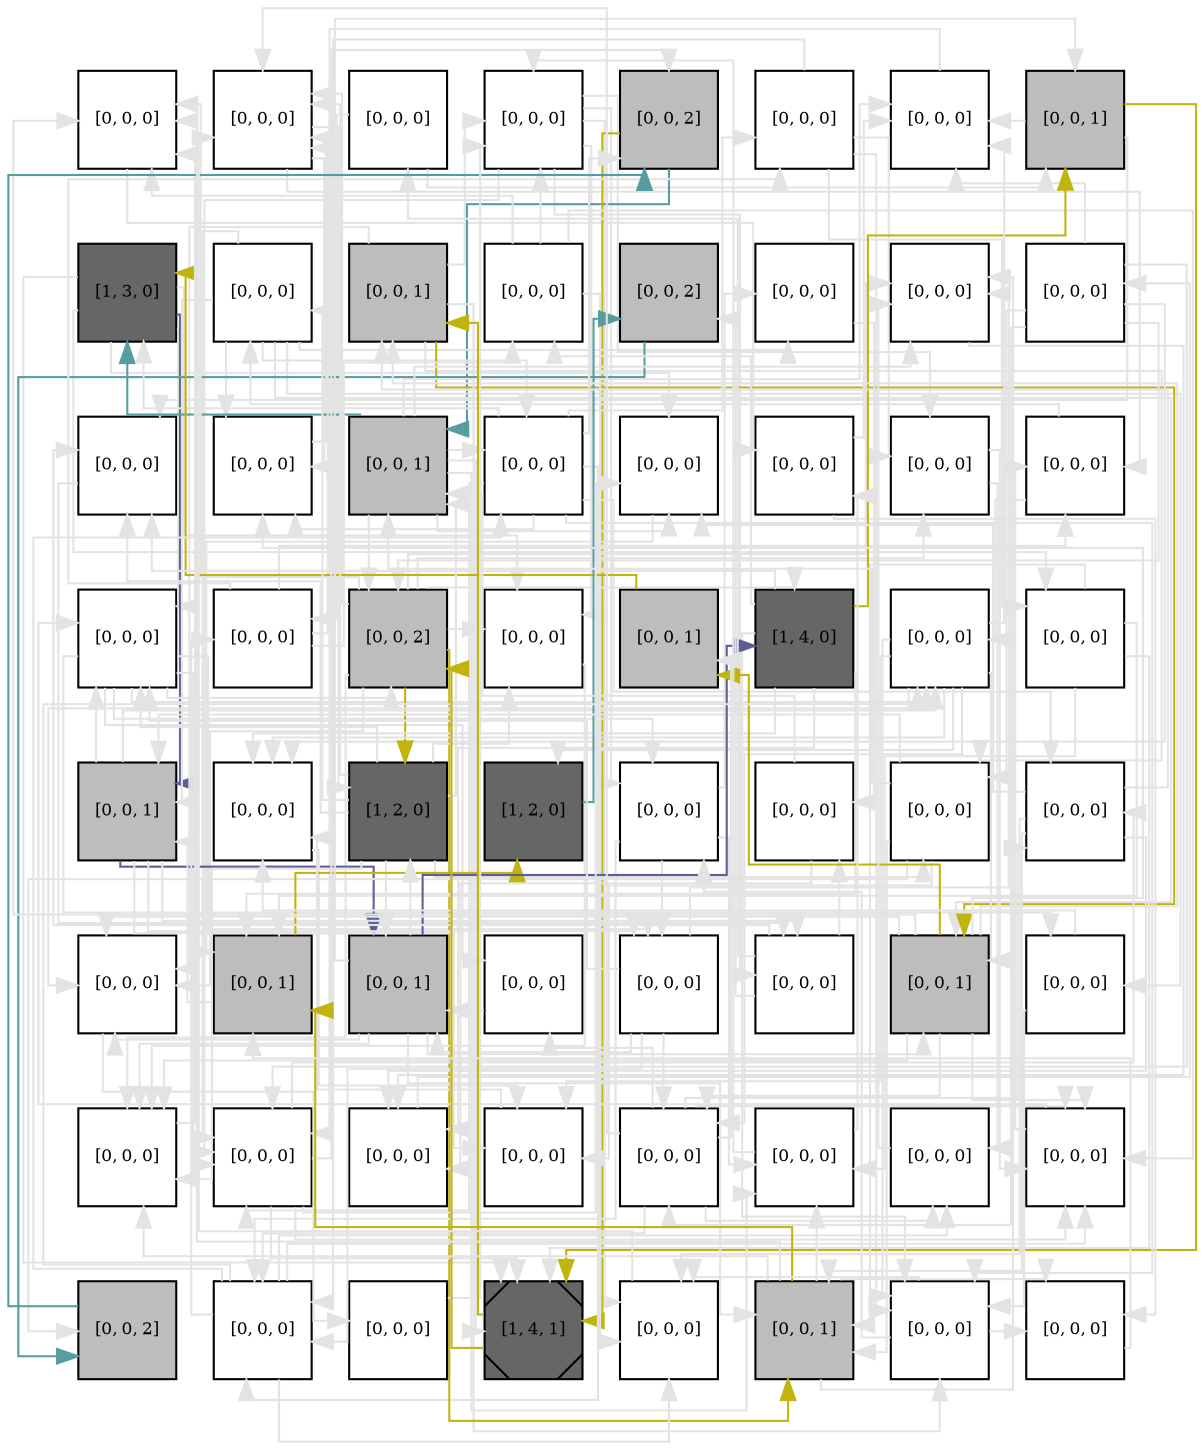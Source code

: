 digraph layout  {
rankdir=TB;
splines=ortho;
node [fixedsize=false, style=filled, width="0.6"];
edge [constraint=false];
0 [fillcolor="#FFFFFF", fontsize=8, label="[0, 0, 0]", shape=square, tooltip="name: None,\nin_degree: 5,\nout_degree: 1"];
1 [fillcolor="#FFFFFF", fontsize=8, label="[0, 0, 0]", shape=square, tooltip="name: None,\nin_degree: 6,\nout_degree: 3"];
2 [fillcolor="#FFFFFF", fontsize=8, label="[0, 0, 0]", shape=square, tooltip="name: None,\nin_degree: 1,\nout_degree: 2"];
3 [fillcolor="#FFFFFF", fontsize=8, label="[0, 0, 0]", shape=square, tooltip="name: None,\nin_degree: 4,\nout_degree: 6"];
4 [fillcolor="#bdbdbd", fontsize=8, label="[0, 0, 2]", shape=square, tooltip="name: None,\nin_degree: 3,\nout_degree: 2"];
5 [fillcolor="#FFFFFF", fontsize=8, label="[0, 0, 0]", shape=square, tooltip="name: None,\nin_degree: 2,\nout_degree: 4"];
6 [fillcolor="#FFFFFF", fontsize=8, label="[0, 0, 0]", shape=square, tooltip="name: None,\nin_degree: 5,\nout_degree: 1"];
7 [fillcolor="#bdbdbd", fontsize=8, label="[0, 0, 1]", shape=square, tooltip="name: None,\nin_degree: 3,\nout_degree: 3"];
8 [fillcolor="#666666", fontsize=8, label="[1, 3, 0]", shape=square, tooltip="name:  CcrM ,\nin_degree: 3,\nout_degree: 6"];
9 [fillcolor="#FFFFFF", fontsize=8, label="[0, 0, 0]", shape=square, tooltip="name: None,\nin_degree: 2,\nout_degree: 7"];
10 [fillcolor="#bdbdbd", fontsize=8, label="[0, 0, 1]", shape=square, tooltip="name: None,\nin_degree: 3,\nout_degree: 5"];
11 [fillcolor="#FFFFFF", fontsize=8, label="[0, 0, 0]", shape=square, tooltip="name: None,\nin_degree: 2,\nout_degree: 4"];
12 [fillcolor="#bdbdbd", fontsize=8, label="[0, 0, 2]", shape=square, tooltip="name: None,\nin_degree: 2,\nout_degree: 1"];
13 [fillcolor="#FFFFFF", fontsize=8, label="[0, 0, 0]", shape=square, tooltip="name: None,\nin_degree: 2,\nout_degree: 1"];
14 [fillcolor="#FFFFFF", fontsize=8, label="[0, 0, 0]", shape=square, tooltip="name: None,\nin_degree: 5,\nout_degree: 1"];
15 [fillcolor="#FFFFFF", fontsize=8, label="[0, 0, 0]", shape=square, tooltip="name: None,\nin_degree: 1,\nout_degree: 6"];
16 [fillcolor="#FFFFFF", fontsize=8, label="[0, 0, 0]", shape=square, tooltip="name: None,\nin_degree: 4,\nout_degree: 1"];
17 [fillcolor="#FFFFFF", fontsize=8, label="[0, 0, 0]", shape=square, tooltip="name: None,\nin_degree: 4,\nout_degree: 1"];
18 [fillcolor="#bdbdbd", fontsize=8, label="[0, 0, 1]", shape=square, tooltip="name: None,\nin_degree: 4,\nout_degree: 8"];
19 [fillcolor="#FFFFFF", fontsize=8, label="[0, 0, 0]", shape=square, tooltip="name: None,\nin_degree: 3,\nout_degree: 8"];
20 [fillcolor="#FFFFFF", fontsize=8, label="[0, 0, 0]", shape=square, tooltip="name: None,\nin_degree: 4,\nout_degree: 1"];
21 [fillcolor="#FFFFFF", fontsize=8, label="[0, 0, 0]", shape=square, tooltip="name: None,\nin_degree: 2,\nout_degree: 2"];
22 [fillcolor="#FFFFFF", fontsize=8, label="[0, 0, 0]", shape=square, tooltip="name: None,\nin_degree: 3,\nout_degree: 2"];
23 [fillcolor="#FFFFFF", fontsize=8, label="[0, 0, 0]", shape=square, tooltip="name: None,\nin_degree: 3,\nout_degree: 2"];
24 [fillcolor="#FFFFFF", fontsize=8, label="[0, 0, 0]", shape=square, tooltip="name: None,\nin_degree: 5,\nout_degree: 7"];
25 [fillcolor="#FFFFFF", fontsize=8, label="[0, 0, 0]", shape=square, tooltip="name: None,\nin_degree: 2,\nout_degree: 4"];
26 [fillcolor="#bdbdbd", fontsize=8, label="[0, 0, 2]", shape=square, tooltip="name: None,\nin_degree: 4,\nout_degree: 10"];
27 [fillcolor="#FFFFFF", fontsize=8, label="[0, 0, 0]", shape=square, tooltip="name: None,\nin_degree: 4,\nout_degree: 1"];
28 [fillcolor="#bdbdbd", fontsize=8, label="[0, 0, 1]", shape=square, tooltip="name: None,\nin_degree: 2,\nout_degree: 1"];
29 [fillcolor="#666666", fontsize=8, label="[1, 4, 0]", shape=square, tooltip="name:  DnaA ,\nin_degree: 2,\nout_degree: 7"];
30 [fillcolor="#FFFFFF", fontsize=8, label="[0, 0, 0]", shape=square, tooltip="name: None,\nin_degree: 4,\nout_degree: 8"];
31 [fillcolor="#FFFFFF", fontsize=8, label="[0, 0, 0]", shape=square, tooltip="name: None,\nin_degree: 2,\nout_degree: 4"];
32 [fillcolor="#bdbdbd", fontsize=8, label="[0, 0, 1]", shape=square, tooltip="name: None,\nin_degree: 4,\nout_degree: 6"];
33 [fillcolor="#FFFFFF", fontsize=8, label="[0, 0, 0]", shape=square, tooltip="name: None,\nin_degree: 5,\nout_degree: 1"];
34 [fillcolor="#666666", fontsize=8, label="[1, 2, 0]", shape=square, tooltip="name:  GcrA ,\nin_degree: 3,\nout_degree: 9"];
35 [fillcolor="#666666", fontsize=8, label="[1, 2, 0]", shape=square, tooltip="name:  SciP ,\nin_degree: 2,\nout_degree: 1"];
36 [fillcolor="#FFFFFF", fontsize=8, label="[0, 0, 0]", shape=square, tooltip="name: None,\nin_degree: 3,\nout_degree: 4"];
37 [fillcolor="#FFFFFF", fontsize=8, label="[0, 0, 0]", shape=square, tooltip="name: None,\nin_degree: 2,\nout_degree: 2"];
38 [fillcolor="#FFFFFF", fontsize=8, label="[0, 0, 0]", shape=square, tooltip="name: None,\nin_degree: 3,\nout_degree: 5"];
39 [fillcolor="#FFFFFF", fontsize=8, label="[0, 0, 0]", shape=square, tooltip="name: None,\nin_degree: 3,\nout_degree: 5"];
40 [fillcolor="#FFFFFF", fontsize=8, label="[0, 0, 0]", shape=square, tooltip="name: None,\nin_degree: 5,\nout_degree: 1"];
41 [fillcolor="#bdbdbd", fontsize=8, label="[0, 0, 1]", shape=square, tooltip="name: None,\nin_degree: 5,\nout_degree: 2"];
42 [fillcolor="#bdbdbd", fontsize=8, label="[0, 0, 1]", shape=square, tooltip="name: None,\nin_degree: 4,\nout_degree: 7"];
43 [fillcolor="#FFFFFF", fontsize=8, label="[0, 0, 0]", shape=square, tooltip="name: None,\nin_degree: 2,\nout_degree: 1"];
44 [fillcolor="#FFFFFF", fontsize=8, label="[0, 0, 0]", shape=square, tooltip="name: None,\nin_degree: 3,\nout_degree: 5"];
45 [fillcolor="#FFFFFF", fontsize=8, label="[0, 0, 0]", shape=square, tooltip="name: None,\nin_degree: 3,\nout_degree: 4"];
46 [fillcolor="#bdbdbd", fontsize=8, label="[0, 0, 1]", shape=square, tooltip="name: None,\nin_degree: 4,\nout_degree: 8"];
47 [fillcolor="#FFFFFF", fontsize=8, label="[0, 0, 0]", shape=square, tooltip="name: None,\nin_degree: 2,\nout_degree: 2"];
48 [fillcolor="#FFFFFF", fontsize=8, label="[0, 0, 0]", shape=square, tooltip="name: None,\nin_degree: 6,\nout_degree: 1"];
49 [fillcolor="#FFFFFF", fontsize=8, label="[0, 0, 0]", shape=square, tooltip="name: None,\nin_degree: 6,\nout_degree: 5"];
50 [fillcolor="#FFFFFF", fontsize=8, label="[0, 0, 0]", shape=square, tooltip="name: None,\nin_degree: 4,\nout_degree: 1"];
51 [fillcolor="#FFFFFF", fontsize=8, label="[0, 0, 0]", shape=square, tooltip="name: None,\nin_degree: 4,\nout_degree: 1"];
52 [fillcolor="#FFFFFF", fontsize=8, label="[0, 0, 0]", shape=square, tooltip="name: None,\nin_degree: 4,\nout_degree: 7"];
53 [fillcolor="#FFFFFF", fontsize=8, label="[0, 0, 0]", shape=square, tooltip="name: None,\nin_degree: 4,\nout_degree: 2"];
54 [fillcolor="#FFFFFF", fontsize=8, label="[0, 0, 0]", shape=square, tooltip="name: None,\nin_degree: 3,\nout_degree: 1"];
55 [fillcolor="#FFFFFF", fontsize=8, label="[0, 0, 0]", shape=square, tooltip="name: None,\nin_degree: 6,\nout_degree: 2"];
56 [fillcolor="#bdbdbd", fontsize=8, label="[0, 0, 2]", shape=square, tooltip="name: None,\nin_degree: 2,\nout_degree: 1"];
57 [fillcolor="#FFFFFF", fontsize=8, label="[0, 0, 0]", shape=square, tooltip="name: None,\nin_degree: 5,\nout_degree: 6"];
58 [fillcolor="#FFFFFF", fontsize=8, label="[0, 0, 0]", shape=square, tooltip="name: None,\nin_degree: 1,\nout_degree: 1"];
59 [fillcolor="#666666", fontsize=8, label="[1, 4, 1]", shape=Msquare, tooltip="name:  CtrA ,\nin_degree: 6,\nout_degree: 2"];
60 [fillcolor="#FFFFFF", fontsize=8, label="[0, 0, 0]", shape=square, tooltip="name: None,\nin_degree: 5,\nout_degree: 1"];
61 [fillcolor="#bdbdbd", fontsize=8, label="[0, 0, 1]", shape=square, tooltip="name: None,\nin_degree: 5,\nout_degree: 6"];
62 [fillcolor="#FFFFFF", fontsize=8, label="[0, 0, 0]", shape=square, tooltip="name: None,\nin_degree: 6,\nout_degree: 3"];
63 [fillcolor="#FFFFFF", fontsize=8, label="[0, 0, 0]", shape=square, tooltip="name: None,\nin_degree: 3,\nout_degree: 1"];
0 -> 21  [color=grey89, style="penwidth(0.1)", tooltip=" ", weight=1];
1 -> 23  [color=grey89, style="penwidth(0.1)", tooltip=" ", weight=1];
1 -> 17  [color=grey89, style="penwidth(0.1)", tooltip=" ", weight=1];
1 -> 34  [color=grey89, style="penwidth(0.1)", tooltip=" ", weight=1];
2 -> 25  [color=grey89, style="penwidth(0.1)", tooltip=" ", weight=1];
2 -> 7  [color=grey89, style="penwidth(0.1)", tooltip=" ", weight=1];
3 -> 49  [color=grey89, style="penwidth(0.1)", tooltip=" ", weight=1];
3 -> 45  [color=grey89, style="penwidth(0.1)", tooltip=" ", weight=1];
3 -> 36  [color=grey89, style="penwidth(0.1)", tooltip=" ", weight=1];
3 -> 22  [color=grey89, style="penwidth(0.1)", tooltip=" ", weight=1];
3 -> 60  [color=grey89, style="penwidth(0.1)", tooltip=" ", weight=1];
3 -> 27  [color=grey89, style="penwidth(0.1)", tooltip=" ", weight=1];
4 -> 59  [color="#C2B40F", style="penwidth(0.1)", tooltip="35( SciP ) to 59( CtrA )", weight=1];
4 -> 18  [color="#559D9F", style="penwidth(0.1)", tooltip="35( SciP ) to 8( CcrM )", weight=1];
5 -> 31  [color=grey89, style="penwidth(0.1)", tooltip=" ", weight=1];
5 -> 22  [color=grey89, style="penwidth(0.1)", tooltip=" ", weight=1];
5 -> 62  [color=grey89, style="penwidth(0.1)", tooltip=" ", weight=1];
5 -> 57  [color=grey89, style="penwidth(0.1)", tooltip=" ", weight=1];
6 -> 49  [color=grey89, style="penwidth(0.1)", tooltip=" ", weight=1];
7 -> 16  [color=grey89, style="penwidth(0.1)", tooltip=" ", weight=1];
7 -> 59  [color="#C2B40F", style="penwidth(0.1)", tooltip="29( DnaA ) to 34( GcrA )", weight=1];
7 -> 6  [color=grey89, style="penwidth(0.1)", tooltip=" ", weight=1];
8 -> 32  [color="#5B5E99", style="penwidth(0.1)", tooltip="8( CcrM ) to 29( DnaA )", weight=1];
8 -> 27  [color=grey89, style="penwidth(0.1)", tooltip=" ", weight=1];
8 -> 31  [color=grey89, style="penwidth(0.1)", tooltip=" ", weight=1];
8 -> 24  [color=grey89, style="penwidth(0.1)", tooltip=" ", weight=1];
8 -> 20  [color=grey89, style="penwidth(0.1)", tooltip=" ", weight=1];
8 -> 59  [color=grey89, style="penwidth(0.1)", tooltip=" ", weight=1];
9 -> 17  [color=grey89, style="penwidth(0.1)", tooltip=" ", weight=1];
9 -> 46  [color=grey89, style="penwidth(0.1)", tooltip=" ", weight=1];
9 -> 13  [color=grey89, style="penwidth(0.1)", tooltip=" ", weight=1];
9 -> 32  [color=grey89, style="penwidth(0.1)", tooltip=" ", weight=1];
9 -> 49  [color=grey89, style="penwidth(0.1)", tooltip=" ", weight=1];
9 -> 47  [color=grey89, style="penwidth(0.1)", tooltip=" ", weight=1];
9 -> 19  [color=grey89, style="penwidth(0.1)", tooltip=" ", weight=1];
10 -> 46  [color="#C2B40F", style="penwidth(0.1)", tooltip="59( CtrA ) to 8( CcrM )", weight=1];
10 -> 38  [color=grey89, style="penwidth(0.1)", tooltip=" ", weight=1];
10 -> 62  [color=grey89, style="penwidth(0.1)", tooltip=" ", weight=1];
10 -> 3  [color=grey89, style="penwidth(0.1)", tooltip=" ", weight=1];
10 -> 40  [color=grey89, style="penwidth(0.1)", tooltip=" ", weight=1];
11 -> 0  [color=grey89, style="penwidth(0.1)", tooltip=" ", weight=1];
11 -> 60  [color=grey89, style="penwidth(0.1)", tooltip=" ", weight=1];
11 -> 3  [color=grey89, style="penwidth(0.1)", tooltip=" ", weight=1];
11 -> 55  [color=grey89, style="penwidth(0.1)", tooltip=" ", weight=1];
12 -> 56  [color="#559D9F", style="penwidth(0.1)", tooltip="35( SciP ) to 8( CcrM )", weight=1];
13 -> 37  [color=grey89, style="penwidth(0.1)", tooltip=" ", weight=1];
14 -> 50  [color=grey89, style="penwidth(0.1)", tooltip=" ", weight=1];
15 -> 38  [color=grey89, style="penwidth(0.1)", tooltip=" ", weight=1];
15 -> 26  [color=grey89, style="penwidth(0.1)", tooltip=" ", weight=1];
15 -> 33  [color=grey89, style="penwidth(0.1)", tooltip=" ", weight=1];
15 -> 49  [color=grey89, style="penwidth(0.1)", tooltip=" ", weight=1];
15 -> 6  [color=grey89, style="penwidth(0.1)", tooltip=" ", weight=1];
15 -> 52  [color=grey89, style="penwidth(0.1)", tooltip=" ", weight=1];
16 -> 45  [color=grey89, style="penwidth(0.1)", tooltip=" ", weight=1];
17 -> 1  [color=grey89, style="penwidth(0.1)", tooltip=" ", weight=1];
18 -> 14  [color=grey89, style="penwidth(0.1)", tooltip=" ", weight=1];
18 -> 6  [color=grey89, style="penwidth(0.1)", tooltip=" ", weight=1];
18 -> 26  [color=grey89, style="penwidth(0.1)", tooltip=" ", weight=1];
18 -> 19  [color=grey89, style="penwidth(0.1)", tooltip=" ", weight=1];
18 -> 8  [color="#559D9F", style="penwidth(0.1)", tooltip="35( SciP ) to 8( CcrM )", weight=1];
18 -> 59  [color=grey89, style="penwidth(0.1)", tooltip=" ", weight=1];
18 -> 53  [color=grey89, style="penwidth(0.1)", tooltip=" ", weight=1];
18 -> 20  [color=grey89, style="penwidth(0.1)", tooltip=" ", weight=1];
19 -> 62  [color=grey89, style="penwidth(0.1)", tooltip=" ", weight=1];
19 -> 39  [color=grey89, style="penwidth(0.1)", tooltip=" ", weight=1];
19 -> 4  [color=grey89, style="penwidth(0.1)", tooltip=" ", weight=1];
19 -> 5  [color=grey89, style="penwidth(0.1)", tooltip=" ", weight=1];
19 -> 57  [color=grey89, style="penwidth(0.1)", tooltip=" ", weight=1];
19 -> 49  [color=grey89, style="penwidth(0.1)", tooltip=" ", weight=1];
19 -> 8  [color=grey89, style="penwidth(0.1)", tooltip=" ", weight=1];
19 -> 17  [color=grey89, style="penwidth(0.1)", tooltip=" ", weight=1];
20 -> 41  [color=grey89, style="penwidth(0.1)", tooltip=" ", weight=1];
21 -> 63  [color=grey89, style="penwidth(0.1)", tooltip=" ", weight=1];
21 -> 6  [color=grey89, style="penwidth(0.1)", tooltip=" ", weight=1];
22 -> 54  [color=grey89, style="penwidth(0.1)", tooltip=" ", weight=1];
22 -> 55  [color=grey89, style="penwidth(0.1)", tooltip=" ", weight=1];
23 -> 30  [color=grey89, style="penwidth(0.1)", tooltip=" ", weight=1];
23 -> 9  [color=grey89, style="penwidth(0.1)", tooltip=" ", weight=1];
24 -> 44  [color=grey89, style="penwidth(0.1)", tooltip=" ", weight=1];
24 -> 26  [color=grey89, style="penwidth(0.1)", tooltip=" ", weight=1];
24 -> 49  [color=grey89, style="penwidth(0.1)", tooltip=" ", weight=1];
24 -> 30  [color=grey89, style="penwidth(0.1)", tooltip=" ", weight=1];
24 -> 36  [color=grey89, style="penwidth(0.1)", tooltip=" ", weight=1];
24 -> 47  [color=grey89, style="penwidth(0.1)", tooltip=" ", weight=1];
24 -> 43  [color=grey89, style="penwidth(0.1)", tooltip=" ", weight=1];
25 -> 23  [color=grey89, style="penwidth(0.1)", tooltip=" ", weight=1];
25 -> 11  [color=grey89, style="penwidth(0.1)", tooltip=" ", weight=1];
25 -> 5  [color=grey89, style="penwidth(0.1)", tooltip=" ", weight=1];
25 -> 1  [color=grey89, style="penwidth(0.1)", tooltip=" ", weight=1];
26 -> 27  [color=grey89, style="penwidth(0.1)", tooltip=" ", weight=1];
26 -> 34  [color="#C2B40F", style="penwidth(0.1)", tooltip="29( DnaA ) to 34( GcrA )", weight=1];
26 -> 40  [color=grey89, style="penwidth(0.1)", tooltip=" ", weight=1];
26 -> 22  [color=grey89, style="penwidth(0.1)", tooltip=" ", weight=1];
26 -> 1  [color=grey89, style="penwidth(0.1)", tooltip=" ", weight=1];
26 -> 0  [color=grey89, style="penwidth(0.1)", tooltip=" ", weight=1];
26 -> 48  [color=grey89, style="penwidth(0.1)", tooltip=" ", weight=1];
26 -> 61  [color="#C2B40F", style="penwidth(0.1)", tooltip="59( CtrA ) to 35( SciP )", weight=1];
26 -> 14  [color=grey89, style="penwidth(0.1)", tooltip=" ", weight=1];
26 -> 29  [color=grey89, style="penwidth(0.1)", tooltip=" ", weight=1];
27 -> 48  [color=grey89, style="penwidth(0.1)", tooltip=" ", weight=1];
28 -> 8  [color="#C2B40F", style="penwidth(0.1)", tooltip="59( CtrA ) to 8( CcrM )", weight=1];
29 -> 33  [color=grey89, style="penwidth(0.1)", tooltip=" ", weight=1];
29 -> 16  [color=grey89, style="penwidth(0.1)", tooltip=" ", weight=1];
29 -> 7  [color="#C2B40F", style="penwidth(0.1)", tooltip="29( DnaA ) to 34( GcrA )", weight=1];
29 -> 62  [color=grey89, style="penwidth(0.1)", tooltip=" ", weight=1];
29 -> 11  [color=grey89, style="penwidth(0.1)", tooltip=" ", weight=1];
29 -> 50  [color=grey89, style="penwidth(0.1)", tooltip=" ", weight=1];
29 -> 41  [color=grey89, style="penwidth(0.1)", tooltip=" ", weight=1];
30 -> 6  [color=grey89, style="penwidth(0.1)", tooltip=" ", weight=1];
30 -> 52  [color=grey89, style="penwidth(0.1)", tooltip=" ", weight=1];
30 -> 51  [color=grey89, style="penwidth(0.1)", tooltip=" ", weight=1];
30 -> 62  [color=grey89, style="penwidth(0.1)", tooltip=" ", weight=1];
30 -> 35  [color=grey89, style="penwidth(0.1)", tooltip=" ", weight=1];
30 -> 33  [color=grey89, style="penwidth(0.1)", tooltip=" ", weight=1];
30 -> 46  [color=grey89, style="penwidth(0.1)", tooltip=" ", weight=1];
30 -> 40  [color=grey89, style="penwidth(0.1)", tooltip=" ", weight=1];
31 -> 41  [color=grey89, style="penwidth(0.1)", tooltip=" ", weight=1];
31 -> 61  [color=grey89, style="penwidth(0.1)", tooltip=" ", weight=1];
31 -> 59  [color=grey89, style="penwidth(0.1)", tooltip=" ", weight=1];
31 -> 53  [color=grey89, style="penwidth(0.1)", tooltip=" ", weight=1];
32 -> 44  [color=grey89, style="penwidth(0.1)", tooltip=" ", weight=1];
32 -> 51  [color=grey89, style="penwidth(0.1)", tooltip=" ", weight=1];
32 -> 24  [color=grey89, style="penwidth(0.1)", tooltip=" ", weight=1];
32 -> 30  [color=grey89, style="penwidth(0.1)", tooltip=" ", weight=1];
32 -> 45  [color=grey89, style="penwidth(0.1)", tooltip=" ", weight=1];
32 -> 42  [color="#5B5E99", style="penwidth(0.1)", tooltip="8( CcrM ) to 29( DnaA )", weight=1];
33 -> 51  [color=grey89, style="penwidth(0.1)", tooltip=" ", weight=1];
34 -> 9  [color=grey89, style="penwidth(0.1)", tooltip=" ", weight=1];
34 -> 24  [color=grey89, style="penwidth(0.1)", tooltip=" ", weight=1];
34 -> 1  [color=grey89, style="penwidth(0.1)", tooltip=" ", weight=1];
34 -> 16  [color=grey89, style="penwidth(0.1)", tooltip=" ", weight=1];
34 -> 18  [color=grey89, style="penwidth(0.1)", tooltip=" ", weight=1];
34 -> 48  [color=grey89, style="penwidth(0.1)", tooltip=" ", weight=1];
34 -> 38  [color=grey89, style="penwidth(0.1)", tooltip=" ", weight=1];
34 -> 42  [color=grey89, style="penwidth(0.1)", tooltip=" ", weight=1];
34 -> 27  [color=grey89, style="penwidth(0.1)", tooltip=" ", weight=1];
35 -> 12  [color="#559D9F", style="penwidth(0.1)", tooltip="35( SciP ) to 8( CcrM )", weight=1];
36 -> 13  [color=grey89, style="penwidth(0.1)", tooltip=" ", weight=1];
36 -> 53  [color=grey89, style="penwidth(0.1)", tooltip=" ", weight=1];
36 -> 57  [color=grey89, style="penwidth(0.1)", tooltip=" ", weight=1];
36 -> 44  [color=grey89, style="penwidth(0.1)", tooltip=" ", weight=1];
37 -> 50  [color=grey89, style="penwidth(0.1)", tooltip=" ", weight=1];
37 -> 18  [color=grey89, style="penwidth(0.1)", tooltip=" ", weight=1];
38 -> 32  [color=grey89, style="penwidth(0.1)", tooltip=" ", weight=1];
38 -> 18  [color=grey89, style="penwidth(0.1)", tooltip=" ", weight=1];
38 -> 51  [color=grey89, style="penwidth(0.1)", tooltip=" ", weight=1];
38 -> 56  [color=grey89, style="penwidth(0.1)", tooltip=" ", weight=1];
38 -> 61  [color=grey89, style="penwidth(0.1)", tooltip=" ", weight=1];
39 -> 10  [color=grey89, style="penwidth(0.1)", tooltip=" ", weight=1];
39 -> 20  [color=grey89, style="penwidth(0.1)", tooltip=" ", weight=1];
39 -> 60  [color=grey89, style="penwidth(0.1)", tooltip=" ", weight=1];
39 -> 61  [color=grey89, style="penwidth(0.1)", tooltip=" ", weight=1];
39 -> 50  [color=grey89, style="penwidth(0.1)", tooltip=" ", weight=1];
40 -> 58  [color=grey89, style="penwidth(0.1)", tooltip=" ", weight=1];
41 -> 32  [color=grey89, style="penwidth(0.1)", tooltip=" ", weight=1];
41 -> 35  [color="#C2B40F", style="penwidth(0.1)", tooltip="59( CtrA ) to 35( SciP )", weight=1];
42 -> 46  [color=grey89, style="penwidth(0.1)", tooltip=" ", weight=1];
42 -> 48  [color=grey89, style="penwidth(0.1)", tooltip=" ", weight=1];
42 -> 7  [color=grey89, style="penwidth(0.1)", tooltip=" ", weight=1];
42 -> 34  [color=grey89, style="penwidth(0.1)", tooltip=" ", weight=1];
42 -> 29  [color="#5B5E99", style="penwidth(0.1)", tooltip="8( CcrM ) to 29( DnaA )", weight=1];
42 -> 61  [color=grey89, style="penwidth(0.1)", tooltip=" ", weight=1];
42 -> 40  [color=grey89, style="penwidth(0.1)", tooltip=" ", weight=1];
43 -> 42  [color=grey89, style="penwidth(0.1)", tooltip=" ", weight=1];
44 -> 24  [color=grey89, style="penwidth(0.1)", tooltip=" ", weight=1];
44 -> 42  [color=grey89, style="penwidth(0.1)", tooltip=" ", weight=1];
44 -> 52  [color=grey89, style="penwidth(0.1)", tooltip=" ", weight=1];
44 -> 57  [color=grey89, style="penwidth(0.1)", tooltip=" ", weight=1];
44 -> 14  [color=grey89, style="penwidth(0.1)", tooltip=" ", weight=1];
45 -> 2  [color=grey89, style="penwidth(0.1)", tooltip=" ", weight=1];
45 -> 37  [color=grey89, style="penwidth(0.1)", tooltip=" ", weight=1];
45 -> 16  [color=grey89, style="penwidth(0.1)", tooltip=" ", weight=1];
45 -> 12  [color=grey89, style="penwidth(0.1)", tooltip=" ", weight=1];
46 -> 28  [color="#C2B40F", style="penwidth(0.1)", tooltip="59( CtrA ) to 8( CcrM )", weight=1];
46 -> 55  [color=grey89, style="penwidth(0.1)", tooltip=" ", weight=1];
46 -> 17  [color=grey89, style="penwidth(0.1)", tooltip=" ", weight=1];
46 -> 52  [color=grey89, style="penwidth(0.1)", tooltip=" ", weight=1];
46 -> 0  [color=grey89, style="penwidth(0.1)", tooltip=" ", weight=1];
46 -> 10  [color=grey89, style="penwidth(0.1)", tooltip=" ", weight=1];
46 -> 40  [color=grey89, style="penwidth(0.1)", tooltip=" ", weight=1];
46 -> 48  [color=grey89, style="penwidth(0.1)", tooltip=" ", weight=1];
47 -> 33  [color=grey89, style="penwidth(0.1)", tooltip=" ", weight=1];
47 -> 62  [color=grey89, style="penwidth(0.1)", tooltip=" ", weight=1];
48 -> 0  [color=grey89, style="penwidth(0.1)", tooltip=" ", weight=1];
49 -> 20  [color=grey89, style="penwidth(0.1)", tooltip=" ", weight=1];
49 -> 4  [color=grey89, style="penwidth(0.1)", tooltip=" ", weight=1];
49 -> 55  [color=grey89, style="penwidth(0.1)", tooltip=" ", weight=1];
49 -> 59  [color=grey89, style="penwidth(0.1)", tooltip=" ", weight=1];
49 -> 39  [color=grey89, style="penwidth(0.1)", tooltip=" ", weight=1];
50 -> 15  [color=grey89, style="penwidth(0.1)", tooltip=" ", weight=1];
51 -> 33  [color=grey89, style="penwidth(0.1)", tooltip=" ", weight=1];
52 -> 43  [color=grey89, style="penwidth(0.1)", tooltip=" ", weight=1];
52 -> 1  [color=grey89, style="penwidth(0.1)", tooltip=" ", weight=1];
52 -> 54  [color=grey89, style="penwidth(0.1)", tooltip=" ", weight=1];
52 -> 28  [color=grey89, style="penwidth(0.1)", tooltip=" ", weight=1];
52 -> 57  [color=grey89, style="penwidth(0.1)", tooltip=" ", weight=1];
52 -> 55  [color=grey89, style="penwidth(0.1)", tooltip=" ", weight=1];
52 -> 39  [color=grey89, style="penwidth(0.1)", tooltip=" ", weight=1];
53 -> 21  [color=grey89, style="penwidth(0.1)", tooltip=" ", weight=1];
53 -> 3  [color=grey89, style="penwidth(0.1)", tooltip=" ", weight=1];
54 -> 14  [color=grey89, style="penwidth(0.1)", tooltip=" ", weight=1];
55 -> 24  [color=grey89, style="penwidth(0.1)", tooltip=" ", weight=1];
55 -> 23  [color=grey89, style="penwidth(0.1)", tooltip=" ", weight=1];
56 -> 4  [color="#559D9F", style="penwidth(0.1)", tooltip="35( SciP ) to 8( CcrM )", weight=1];
57 -> 55  [color=grey89, style="penwidth(0.1)", tooltip=" ", weight=1];
57 -> 25  [color=grey89, style="penwidth(0.1)", tooltip=" ", weight=1];
57 -> 30  [color=grey89, style="penwidth(0.1)", tooltip=" ", weight=1];
57 -> 60  [color=grey89, style="penwidth(0.1)", tooltip=" ", weight=1];
57 -> 19  [color=grey89, style="penwidth(0.1)", tooltip=" ", weight=1];
57 -> 54  [color=grey89, style="penwidth(0.1)", tooltip=" ", weight=1];
58 -> 3  [color=grey89, style="penwidth(0.1)", tooltip=" ", weight=1];
59 -> 10  [color="#C2B40F", style="penwidth(0.1)", tooltip="59( CtrA ) to 8( CcrM )", weight=1];
59 -> 26  [color="#C2B40F", style="penwidth(0.1)", tooltip="29( DnaA ) to 34( GcrA )", weight=1];
60 -> 1  [color=grey89, style="penwidth(0.1)", tooltip=" ", weight=1];
61 -> 63  [color=grey89, style="penwidth(0.1)", tooltip=" ", weight=1];
61 -> 0  [color=grey89, style="penwidth(0.1)", tooltip=" ", weight=1];
61 -> 14  [color=grey89, style="penwidth(0.1)", tooltip=" ", weight=1];
61 -> 48  [color=grey89, style="penwidth(0.1)", tooltip=" ", weight=1];
61 -> 53  [color=grey89, style="penwidth(0.1)", tooltip=" ", weight=1];
61 -> 41  [color="#C2B40F", style="penwidth(0.1)", tooltip="59( CtrA ) to 35( SciP )", weight=1];
62 -> 63  [color=grey89, style="penwidth(0.1)", tooltip=" ", weight=1];
62 -> 60  [color=grey89, style="penwidth(0.1)", tooltip=" ", weight=1];
62 -> 36  [color=grey89, style="penwidth(0.1)", tooltip=" ", weight=1];
63 -> 41  [color=grey89, style="penwidth(0.1)", tooltip=" ", weight=1];
edge [constraint=true, style=invis];

0 -> 8 -> 16 -> 24 -> 32 -> 40 -> 48 -> 56;
1 -> 9 -> 17 -> 25 -> 33 -> 41 -> 49 -> 57;
2 -> 10 -> 18 -> 26 -> 34 -> 42 -> 50 -> 58;
3 -> 11 -> 19 -> 27 -> 35 -> 43 -> 51 -> 59;
4 -> 12 -> 20 -> 28 -> 36 -> 44 -> 52 -> 60;
5 -> 13 -> 21 -> 29 -> 37 -> 45 -> 53 -> 61;
6 -> 14 -> 22 -> 30 -> 38 -> 46 -> 54 -> 62;
7 -> 15 -> 23 -> 31 -> 39 -> 47 -> 55 -> 63;
rank = same {0 -> 1 -> 2 -> 3 -> 4 -> 5 -> 6 -> 7};
rank = same {8 -> 9 -> 10 -> 11 -> 12 -> 13 -> 14 -> 15};
rank = same {16 -> 17 -> 18 -> 19 -> 20 -> 21 -> 22 -> 23};
rank = same {24 -> 25 -> 26 -> 27 -> 28 -> 29 -> 30 -> 31};
rank = same {32 -> 33 -> 34 -> 35 -> 36 -> 37 -> 38 -> 39};
rank = same {40 -> 41 -> 42 -> 43 -> 44 -> 45 -> 46 -> 47};
rank = same {48 -> 49 -> 50 -> 51 -> 52 -> 53 -> 54 -> 55};
rank = same {56 -> 57 -> 58 -> 59 -> 60 -> 61 -> 62 -> 63};
}